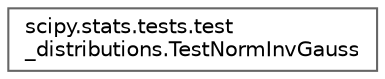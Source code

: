 digraph "Graphical Class Hierarchy"
{
 // LATEX_PDF_SIZE
  bgcolor="transparent";
  edge [fontname=Helvetica,fontsize=10,labelfontname=Helvetica,labelfontsize=10];
  node [fontname=Helvetica,fontsize=10,shape=box,height=0.2,width=0.4];
  rankdir="LR";
  Node0 [id="Node000000",label="scipy.stats.tests.test\l_distributions.TestNormInvGauss",height=0.2,width=0.4,color="grey40", fillcolor="white", style="filled",URL="$d9/d97/classscipy_1_1stats_1_1tests_1_1test__distributions_1_1TestNormInvGauss.html",tooltip=" "];
}
